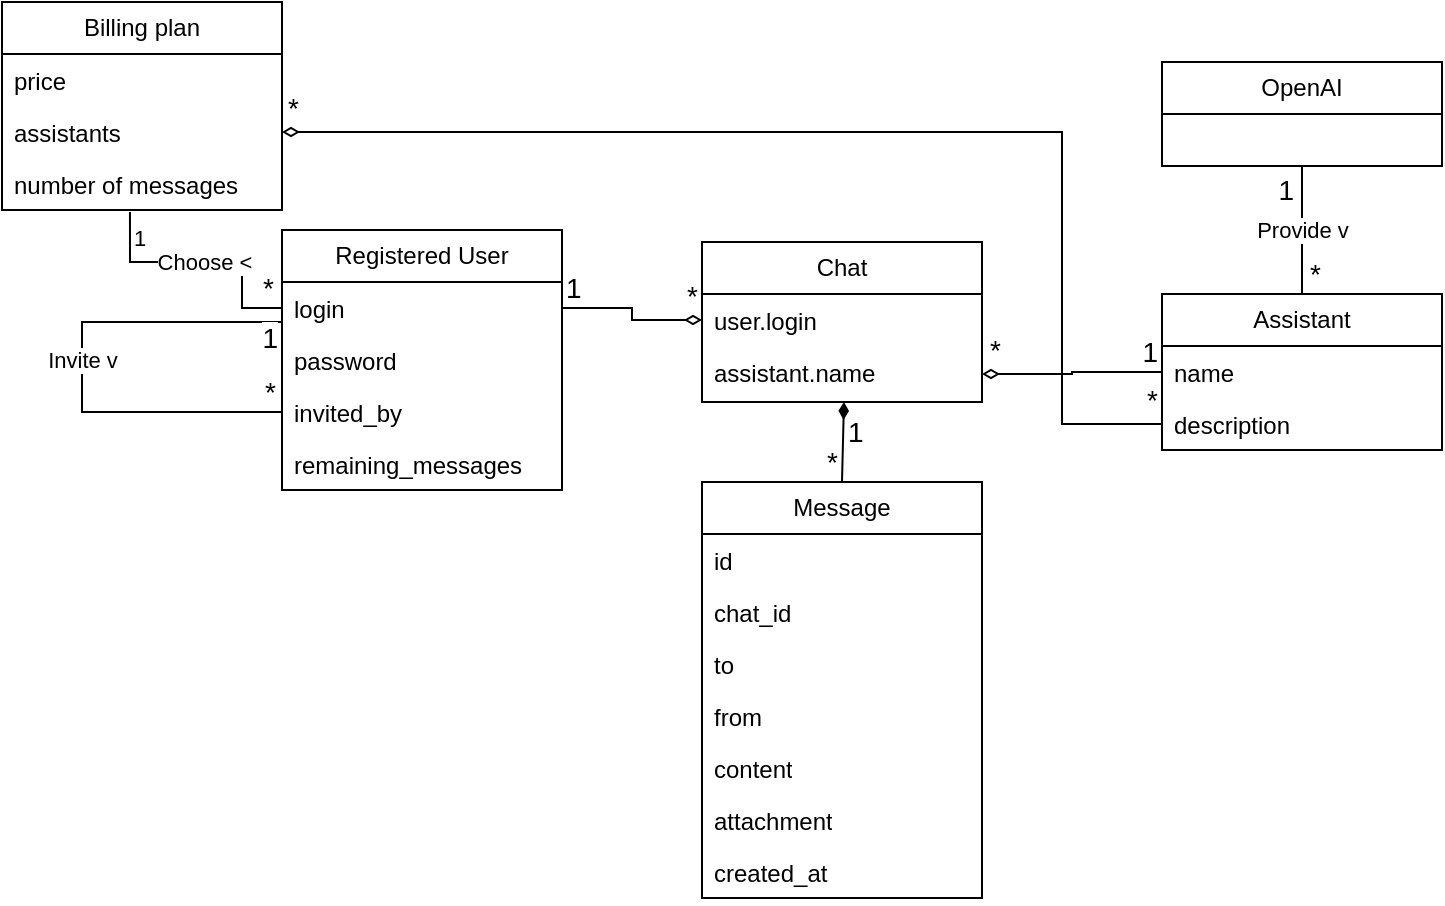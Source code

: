 <mxfile version="22.1.18" type="device">
  <diagram name="Page-1" id="q15t_rrf190IeYbLZCsO">
    <mxGraphModel dx="880" dy="432" grid="1" gridSize="10" guides="1" tooltips="1" connect="1" arrows="1" fold="1" page="1" pageScale="1" pageWidth="1200" pageHeight="1920" math="0" shadow="0">
      <root>
        <mxCell id="0" />
        <mxCell id="1" parent="0" />
        <mxCell id="RVPW-4uMlvpxUktAm4jy-1" value="Registered User" style="swimlane;fontStyle=0;childLayout=stackLayout;horizontal=1;startSize=26;fillColor=none;horizontalStack=0;resizeParent=1;resizeParentMax=0;resizeLast=0;collapsible=1;marginBottom=0;whiteSpace=wrap;html=1;" parent="1" vertex="1">
          <mxGeometry x="560" y="404" width="140" height="130" as="geometry" />
        </mxCell>
        <mxCell id="RVPW-4uMlvpxUktAm4jy-2" value="login" style="text;strokeColor=none;fillColor=none;align=left;verticalAlign=top;spacingLeft=4;spacingRight=4;overflow=hidden;rotatable=0;points=[[0,0.5],[1,0.5]];portConstraint=eastwest;whiteSpace=wrap;html=1;" parent="RVPW-4uMlvpxUktAm4jy-1" vertex="1">
          <mxGeometry y="26" width="140" height="26" as="geometry" />
        </mxCell>
        <mxCell id="RVPW-4uMlvpxUktAm4jy-3" value="password" style="text;strokeColor=none;fillColor=none;align=left;verticalAlign=top;spacingLeft=4;spacingRight=4;overflow=hidden;rotatable=0;points=[[0,0.5],[1,0.5]];portConstraint=eastwest;whiteSpace=wrap;html=1;" parent="RVPW-4uMlvpxUktAm4jy-1" vertex="1">
          <mxGeometry y="52" width="140" height="26" as="geometry" />
        </mxCell>
        <mxCell id="RVPW-4uMlvpxUktAm4jy-22" value="invited_by" style="text;strokeColor=none;fillColor=none;align=left;verticalAlign=top;spacingLeft=4;spacingRight=4;overflow=hidden;rotatable=0;points=[[0,0.5],[1,0.5]];portConstraint=eastwest;whiteSpace=wrap;html=1;" parent="RVPW-4uMlvpxUktAm4jy-1" vertex="1">
          <mxGeometry y="78" width="140" height="26" as="geometry" />
        </mxCell>
        <mxCell id="RVPW-4uMlvpxUktAm4jy-86" value="" style="endArrow=none;html=1;rounded=0;endFill=0;edgeStyle=orthogonalEdgeStyle;entryX=0;entryY=0.5;entryDx=0;entryDy=0;exitX=0;exitY=0.5;exitDx=0;exitDy=0;" parent="RVPW-4uMlvpxUktAm4jy-1" source="RVPW-4uMlvpxUktAm4jy-2" target="RVPW-4uMlvpxUktAm4jy-22" edge="1">
          <mxGeometry relative="1" as="geometry">
            <mxPoint x="-170" y="180" as="sourcePoint" />
            <mxPoint x="-10" y="180" as="targetPoint" />
            <Array as="points">
              <mxPoint y="46" />
              <mxPoint x="-100" y="46" />
              <mxPoint x="-100" y="91" />
            </Array>
          </mxGeometry>
        </mxCell>
        <mxCell id="RVPW-4uMlvpxUktAm4jy-87" value="Invite v" style="edgeLabel;resizable=0;html=1;align=center;verticalAlign=middle;" parent="RVPW-4uMlvpxUktAm4jy-86" connectable="0" vertex="1">
          <mxGeometry relative="1" as="geometry" />
        </mxCell>
        <mxCell id="RVPW-4uMlvpxUktAm4jy-88" value="1" style="edgeLabel;resizable=0;html=1;align=right;verticalAlign=top;fontSize=14;" parent="RVPW-4uMlvpxUktAm4jy-86" connectable="0" vertex="1">
          <mxGeometry x="-1" relative="1" as="geometry">
            <mxPoint x="-2" as="offset" />
          </mxGeometry>
        </mxCell>
        <mxCell id="RVPW-4uMlvpxUktAm4jy-89" value="*" style="edgeLabel;resizable=0;html=1;align=right;verticalAlign=bottom;fontSize=14;" parent="RVPW-4uMlvpxUktAm4jy-86" connectable="0" vertex="1">
          <mxGeometry x="1" relative="1" as="geometry">
            <mxPoint x="-3" as="offset" />
          </mxGeometry>
        </mxCell>
        <mxCell id="hHD3mt2dFE9y5jLcylgs-3" value="remaining_messages" style="text;strokeColor=none;fillColor=none;align=left;verticalAlign=top;spacingLeft=4;spacingRight=4;overflow=hidden;rotatable=0;points=[[0,0.5],[1,0.5]];portConstraint=eastwest;whiteSpace=wrap;html=1;" vertex="1" parent="RVPW-4uMlvpxUktAm4jy-1">
          <mxGeometry y="104" width="140" height="26" as="geometry" />
        </mxCell>
        <mxCell id="RVPW-4uMlvpxUktAm4jy-5" value="Message" style="swimlane;fontStyle=0;childLayout=stackLayout;horizontal=1;startSize=26;fillColor=none;horizontalStack=0;resizeParent=1;resizeParentMax=0;resizeLast=0;collapsible=1;marginBottom=0;whiteSpace=wrap;html=1;" parent="1" vertex="1">
          <mxGeometry x="770" y="530" width="140" height="208" as="geometry" />
        </mxCell>
        <mxCell id="RVPW-4uMlvpxUktAm4jy-23" value="id" style="text;strokeColor=none;fillColor=none;align=left;verticalAlign=top;spacingLeft=4;spacingRight=4;overflow=hidden;rotatable=0;points=[[0,0.5],[1,0.5]];portConstraint=eastwest;whiteSpace=wrap;html=1;" parent="RVPW-4uMlvpxUktAm4jy-5" vertex="1">
          <mxGeometry y="26" width="140" height="26" as="geometry" />
        </mxCell>
        <mxCell id="RVPW-4uMlvpxUktAm4jy-91" value="chat_id" style="text;strokeColor=none;fillColor=none;align=left;verticalAlign=top;spacingLeft=4;spacingRight=4;overflow=hidden;rotatable=0;points=[[0,0.5],[1,0.5]];portConstraint=eastwest;whiteSpace=wrap;html=1;" parent="RVPW-4uMlvpxUktAm4jy-5" vertex="1">
          <mxGeometry y="52" width="140" height="26" as="geometry" />
        </mxCell>
        <mxCell id="RVPW-4uMlvpxUktAm4jy-6" value="to" style="text;strokeColor=none;fillColor=none;align=left;verticalAlign=top;spacingLeft=4;spacingRight=4;overflow=hidden;rotatable=0;points=[[0,0.5],[1,0.5]];portConstraint=eastwest;whiteSpace=wrap;html=1;" parent="RVPW-4uMlvpxUktAm4jy-5" vertex="1">
          <mxGeometry y="78" width="140" height="26" as="geometry" />
        </mxCell>
        <mxCell id="RVPW-4uMlvpxUktAm4jy-7" value="from&lt;span style=&quot;white-space: pre;&quot;&gt;&#x9;&lt;/span&gt;" style="text;strokeColor=none;fillColor=none;align=left;verticalAlign=top;spacingLeft=4;spacingRight=4;overflow=hidden;rotatable=0;points=[[0,0.5],[1,0.5]];portConstraint=eastwest;whiteSpace=wrap;html=1;" parent="RVPW-4uMlvpxUktAm4jy-5" vertex="1">
          <mxGeometry y="104" width="140" height="26" as="geometry" />
        </mxCell>
        <mxCell id="RVPW-4uMlvpxUktAm4jy-8" value="content" style="text;strokeColor=none;fillColor=none;align=left;verticalAlign=top;spacingLeft=4;spacingRight=4;overflow=hidden;rotatable=0;points=[[0,0.5],[1,0.5]];portConstraint=eastwest;whiteSpace=wrap;html=1;" parent="RVPW-4uMlvpxUktAm4jy-5" vertex="1">
          <mxGeometry y="130" width="140" height="26" as="geometry" />
        </mxCell>
        <mxCell id="RVPW-4uMlvpxUktAm4jy-21" value="attachment" style="text;strokeColor=none;fillColor=none;align=left;verticalAlign=top;spacingLeft=4;spacingRight=4;overflow=hidden;rotatable=0;points=[[0,0.5],[1,0.5]];portConstraint=eastwest;whiteSpace=wrap;html=1;" parent="RVPW-4uMlvpxUktAm4jy-5" vertex="1">
          <mxGeometry y="156" width="140" height="26" as="geometry" />
        </mxCell>
        <mxCell id="RVPW-4uMlvpxUktAm4jy-90" value="created_at" style="text;strokeColor=none;fillColor=none;align=left;verticalAlign=top;spacingLeft=4;spacingRight=4;overflow=hidden;rotatable=0;points=[[0,0.5],[1,0.5]];portConstraint=eastwest;whiteSpace=wrap;html=1;" parent="RVPW-4uMlvpxUktAm4jy-5" vertex="1">
          <mxGeometry y="182" width="140" height="26" as="geometry" />
        </mxCell>
        <mxCell id="RVPW-4uMlvpxUktAm4jy-9" value="Assistant" style="swimlane;fontStyle=0;childLayout=stackLayout;horizontal=1;startSize=26;fillColor=none;horizontalStack=0;resizeParent=1;resizeParentMax=0;resizeLast=0;collapsible=1;marginBottom=0;whiteSpace=wrap;html=1;" parent="1" vertex="1">
          <mxGeometry x="1000" y="436" width="140" height="78" as="geometry" />
        </mxCell>
        <mxCell id="RVPW-4uMlvpxUktAm4jy-11" value="name" style="text;strokeColor=none;fillColor=none;align=left;verticalAlign=top;spacingLeft=4;spacingRight=4;overflow=hidden;rotatable=0;points=[[0,0.5],[1,0.5]];portConstraint=eastwest;whiteSpace=wrap;html=1;" parent="RVPW-4uMlvpxUktAm4jy-9" vertex="1">
          <mxGeometry y="26" width="140" height="26" as="geometry" />
        </mxCell>
        <mxCell id="RVPW-4uMlvpxUktAm4jy-12" value="description" style="text;strokeColor=none;fillColor=none;align=left;verticalAlign=top;spacingLeft=4;spacingRight=4;overflow=hidden;rotatable=0;points=[[0,0.5],[1,0.5]];portConstraint=eastwest;whiteSpace=wrap;html=1;" parent="RVPW-4uMlvpxUktAm4jy-9" vertex="1">
          <mxGeometry y="52" width="140" height="26" as="geometry" />
        </mxCell>
        <mxCell id="RVPW-4uMlvpxUktAm4jy-17" value="Billing plan" style="swimlane;fontStyle=0;childLayout=stackLayout;horizontal=1;startSize=26;fillColor=none;horizontalStack=0;resizeParent=1;resizeParentMax=0;resizeLast=0;collapsible=1;marginBottom=0;whiteSpace=wrap;html=1;" parent="1" vertex="1">
          <mxGeometry x="420" y="290" width="140" height="104" as="geometry" />
        </mxCell>
        <mxCell id="RVPW-4uMlvpxUktAm4jy-18" value="price" style="text;strokeColor=none;fillColor=none;align=left;verticalAlign=top;spacingLeft=4;spacingRight=4;overflow=hidden;rotatable=0;points=[[0,0.5],[1,0.5]];portConstraint=eastwest;whiteSpace=wrap;html=1;" parent="RVPW-4uMlvpxUktAm4jy-17" vertex="1">
          <mxGeometry y="26" width="140" height="26" as="geometry" />
        </mxCell>
        <mxCell id="hHD3mt2dFE9y5jLcylgs-1" value="assistants" style="text;strokeColor=none;fillColor=none;align=left;verticalAlign=top;spacingLeft=4;spacingRight=4;overflow=hidden;rotatable=0;points=[[0,0.5],[1,0.5]];portConstraint=eastwest;whiteSpace=wrap;html=1;" vertex="1" parent="RVPW-4uMlvpxUktAm4jy-17">
          <mxGeometry y="52" width="140" height="26" as="geometry" />
        </mxCell>
        <mxCell id="hHD3mt2dFE9y5jLcylgs-2" value="number of messages" style="text;strokeColor=none;fillColor=none;align=left;verticalAlign=top;spacingLeft=4;spacingRight=4;overflow=hidden;rotatable=0;points=[[0,0.5],[1,0.5]];portConstraint=eastwest;whiteSpace=wrap;html=1;" vertex="1" parent="RVPW-4uMlvpxUktAm4jy-17">
          <mxGeometry y="78" width="140" height="26" as="geometry" />
        </mxCell>
        <mxCell id="RVPW-4uMlvpxUktAm4jy-29" value="" style="endArrow=none;html=1;rounded=0;endFill=0;edgeStyle=orthogonalEdgeStyle;entryX=0;entryY=0.5;entryDx=0;entryDy=0;exitX=0.457;exitY=1.038;exitDx=0;exitDy=0;exitPerimeter=0;align=center;" parent="1" source="hHD3mt2dFE9y5jLcylgs-2" target="RVPW-4uMlvpxUktAm4jy-2" edge="1">
          <mxGeometry relative="1" as="geometry">
            <mxPoint x="370" y="474.5" as="sourcePoint" />
            <mxPoint x="530" y="474.5" as="targetPoint" />
            <Array as="points">
              <mxPoint x="484" y="420" />
              <mxPoint x="540" y="420" />
              <mxPoint x="540" y="443" />
            </Array>
          </mxGeometry>
        </mxCell>
        <mxCell id="RVPW-4uMlvpxUktAm4jy-30" value="Choose &amp;lt;" style="edgeLabel;resizable=0;html=1;align=center;verticalAlign=middle;" parent="RVPW-4uMlvpxUktAm4jy-29" connectable="0" vertex="1">
          <mxGeometry relative="1" as="geometry" />
        </mxCell>
        <mxCell id="RVPW-4uMlvpxUktAm4jy-31" value="1" style="edgeLabel;resizable=0;html=1;align=left;verticalAlign=top;" parent="RVPW-4uMlvpxUktAm4jy-29" connectable="0" vertex="1">
          <mxGeometry x="-1" relative="1" as="geometry" />
        </mxCell>
        <mxCell id="RVPW-4uMlvpxUktAm4jy-32" value="*" style="edgeLabel;resizable=0;html=1;align=right;verticalAlign=bottom;fontSize=14;" parent="RVPW-4uMlvpxUktAm4jy-29" connectable="0" vertex="1">
          <mxGeometry x="1" relative="1" as="geometry">
            <mxPoint x="-3" as="offset" />
          </mxGeometry>
        </mxCell>
        <mxCell id="RVPW-4uMlvpxUktAm4jy-53" value="Chat" style="swimlane;fontStyle=0;childLayout=stackLayout;horizontal=1;startSize=26;fillColor=none;horizontalStack=0;resizeParent=1;resizeParentMax=0;resizeLast=0;collapsible=1;marginBottom=0;whiteSpace=wrap;html=1;" parent="1" vertex="1">
          <mxGeometry x="770" y="410" width="140" height="80" as="geometry" />
        </mxCell>
        <mxCell id="RVPW-4uMlvpxUktAm4jy-54" value="user.login" style="text;strokeColor=none;fillColor=none;align=left;verticalAlign=top;spacingLeft=4;spacingRight=4;overflow=hidden;rotatable=0;points=[[0,0.5],[1,0.5]];portConstraint=eastwest;whiteSpace=wrap;html=1;" parent="RVPW-4uMlvpxUktAm4jy-53" vertex="1">
          <mxGeometry y="26" width="140" height="26" as="geometry" />
        </mxCell>
        <mxCell id="RVPW-4uMlvpxUktAm4jy-55" value="assistant.name" style="text;strokeColor=none;fillColor=none;align=left;verticalAlign=top;spacingLeft=4;spacingRight=4;overflow=hidden;rotatable=0;points=[[0,0.5],[1,0.5]];portConstraint=eastwest;whiteSpace=wrap;html=1;" parent="RVPW-4uMlvpxUktAm4jy-53" vertex="1">
          <mxGeometry y="52" width="140" height="28" as="geometry" />
        </mxCell>
        <mxCell id="RVPW-4uMlvpxUktAm4jy-70" value="" style="endArrow=none;html=1;rounded=0;endFill=0;entryX=0.5;entryY=0;entryDx=0;entryDy=0;exitX=0.507;exitY=1;exitDx=0;exitDy=0;exitPerimeter=0;startArrow=diamondThin;startFill=1;strokeWidth=1;endSize=6;" parent="1" source="RVPW-4uMlvpxUktAm4jy-55" target="RVPW-4uMlvpxUktAm4jy-5" edge="1">
          <mxGeometry relative="1" as="geometry">
            <mxPoint x="910" y="530" as="sourcePoint" />
            <mxPoint x="890" y="570" as="targetPoint" />
          </mxGeometry>
        </mxCell>
        <mxCell id="RVPW-4uMlvpxUktAm4jy-72" value="1" style="edgeLabel;resizable=0;html=1;align=left;verticalAlign=top;fontSize=14;" parent="RVPW-4uMlvpxUktAm4jy-70" connectable="0" vertex="1">
          <mxGeometry x="-1" relative="1" as="geometry" />
        </mxCell>
        <mxCell id="RVPW-4uMlvpxUktAm4jy-73" value="*" style="edgeLabel;resizable=0;html=1;align=right;verticalAlign=bottom;fontSize=14;" parent="RVPW-4uMlvpxUktAm4jy-70" connectable="0" vertex="1">
          <mxGeometry x="1" relative="1" as="geometry">
            <mxPoint x="-2" y="1" as="offset" />
          </mxGeometry>
        </mxCell>
        <mxCell id="RVPW-4uMlvpxUktAm4jy-74" value="" style="endArrow=diamondThin;html=1;rounded=0;endFill=0;edgeStyle=orthogonalEdgeStyle;entryX=0;entryY=0.5;entryDx=0;entryDy=0;exitX=1;exitY=0.5;exitDx=0;exitDy=0;" parent="1" source="RVPW-4uMlvpxUktAm4jy-2" target="RVPW-4uMlvpxUktAm4jy-54" edge="1">
          <mxGeometry relative="1" as="geometry">
            <mxPoint x="640" y="500" as="sourcePoint" />
            <mxPoint x="800" y="500" as="targetPoint" />
          </mxGeometry>
        </mxCell>
        <mxCell id="RVPW-4uMlvpxUktAm4jy-76" value="1" style="edgeLabel;resizable=0;html=1;align=left;verticalAlign=bottom;fontSize=14;" parent="RVPW-4uMlvpxUktAm4jy-74" connectable="0" vertex="1">
          <mxGeometry x="-1" relative="1" as="geometry" />
        </mxCell>
        <mxCell id="RVPW-4uMlvpxUktAm4jy-77" value="*" style="edgeLabel;resizable=0;html=1;align=right;verticalAlign=bottom;fontSize=14;" parent="RVPW-4uMlvpxUktAm4jy-74" connectable="0" vertex="1">
          <mxGeometry x="1" relative="1" as="geometry">
            <mxPoint x="-2" y="-2" as="offset" />
          </mxGeometry>
        </mxCell>
        <mxCell id="RVPW-4uMlvpxUktAm4jy-78" value="" style="endArrow=none;html=1;rounded=0;endFill=0;edgeStyle=orthogonalEdgeStyle;entryX=0;entryY=0.5;entryDx=0;entryDy=0;exitX=1;exitY=0.5;exitDx=0;exitDy=0;startArrow=diamondThin;startFill=0;" parent="1" source="RVPW-4uMlvpxUktAm4jy-55" target="RVPW-4uMlvpxUktAm4jy-11" edge="1">
          <mxGeometry relative="1" as="geometry">
            <mxPoint x="990" y="480" as="sourcePoint" />
            <mxPoint x="1150" y="480" as="targetPoint" />
          </mxGeometry>
        </mxCell>
        <mxCell id="RVPW-4uMlvpxUktAm4jy-80" value="*" style="edgeLabel;resizable=0;html=1;align=left;verticalAlign=bottom;fontSize=14;" parent="RVPW-4uMlvpxUktAm4jy-78" connectable="0" vertex="1">
          <mxGeometry x="-1" relative="1" as="geometry">
            <mxPoint x="2" y="-2" as="offset" />
          </mxGeometry>
        </mxCell>
        <mxCell id="RVPW-4uMlvpxUktAm4jy-81" value="1" style="edgeLabel;resizable=0;html=1;align=right;verticalAlign=bottom;fontSize=14;" parent="RVPW-4uMlvpxUktAm4jy-78" connectable="0" vertex="1">
          <mxGeometry x="1" relative="1" as="geometry">
            <mxPoint x="-2" as="offset" />
          </mxGeometry>
        </mxCell>
        <mxCell id="uMfRbcCPlGdd2aufogp0-1" value="OpenAI" style="swimlane;fontStyle=0;childLayout=stackLayout;horizontal=1;startSize=26;fillColor=none;horizontalStack=0;resizeParent=1;resizeParentMax=0;resizeLast=0;collapsible=1;marginBottom=0;whiteSpace=wrap;html=1;" parent="1" vertex="1">
          <mxGeometry x="1000" y="320" width="140" height="52" as="geometry" />
        </mxCell>
        <mxCell id="uMfRbcCPlGdd2aufogp0-5" value="" style="endArrow=none;html=1;rounded=0;entryX=0.5;entryY=1;entryDx=0;entryDy=0;exitX=0.5;exitY=0;exitDx=0;exitDy=0;endFill=0;" parent="1" source="RVPW-4uMlvpxUktAm4jy-9" target="uMfRbcCPlGdd2aufogp0-1" edge="1">
          <mxGeometry relative="1" as="geometry">
            <mxPoint x="520" y="440" as="sourcePoint" />
            <mxPoint x="680" y="440" as="targetPoint" />
          </mxGeometry>
        </mxCell>
        <mxCell id="uMfRbcCPlGdd2aufogp0-6" value="Provide v" style="edgeLabel;resizable=0;html=1;align=center;verticalAlign=middle;" parent="uMfRbcCPlGdd2aufogp0-5" connectable="0" vertex="1">
          <mxGeometry relative="1" as="geometry" />
        </mxCell>
        <mxCell id="uMfRbcCPlGdd2aufogp0-7" value="*" style="edgeLabel;resizable=0;html=1;align=left;verticalAlign=bottom;fontSize=14;" parent="uMfRbcCPlGdd2aufogp0-5" connectable="0" vertex="1">
          <mxGeometry x="-1" relative="1" as="geometry">
            <mxPoint x="2" as="offset" />
          </mxGeometry>
        </mxCell>
        <mxCell id="uMfRbcCPlGdd2aufogp0-8" value="1" style="edgeLabel;resizable=0;html=1;align=right;verticalAlign=top;fontSize=14;" parent="uMfRbcCPlGdd2aufogp0-5" connectable="0" vertex="1">
          <mxGeometry x="1" relative="1" as="geometry">
            <mxPoint x="-4" y="-3" as="offset" />
          </mxGeometry>
        </mxCell>
        <mxCell id="hHD3mt2dFE9y5jLcylgs-5" value="" style="endArrow=none;html=1;rounded=0;endFill=0;edgeStyle=orthogonalEdgeStyle;entryX=0;entryY=0.5;entryDx=0;entryDy=0;exitX=1;exitY=0.5;exitDx=0;exitDy=0;startArrow=diamondThin;startFill=0;" edge="1" parent="1" source="hHD3mt2dFE9y5jLcylgs-1" target="RVPW-4uMlvpxUktAm4jy-12">
          <mxGeometry relative="1" as="geometry">
            <mxPoint x="710" y="453" as="sourcePoint" />
            <mxPoint x="780" y="459" as="targetPoint" />
            <Array as="points">
              <mxPoint x="950" y="355" />
              <mxPoint x="950" y="501" />
            </Array>
          </mxGeometry>
        </mxCell>
        <mxCell id="hHD3mt2dFE9y5jLcylgs-6" value="*" style="edgeLabel;resizable=0;html=1;align=left;verticalAlign=bottom;fontSize=14;" connectable="0" vertex="1" parent="hHD3mt2dFE9y5jLcylgs-5">
          <mxGeometry x="-1" relative="1" as="geometry">
            <mxPoint x="1" y="-2" as="offset" />
          </mxGeometry>
        </mxCell>
        <mxCell id="hHD3mt2dFE9y5jLcylgs-7" value="*" style="edgeLabel;resizable=0;html=1;align=right;verticalAlign=bottom;fontSize=14;" connectable="0" vertex="1" parent="hHD3mt2dFE9y5jLcylgs-5">
          <mxGeometry x="1" relative="1" as="geometry">
            <mxPoint x="-2" y="-2" as="offset" />
          </mxGeometry>
        </mxCell>
      </root>
    </mxGraphModel>
  </diagram>
</mxfile>

